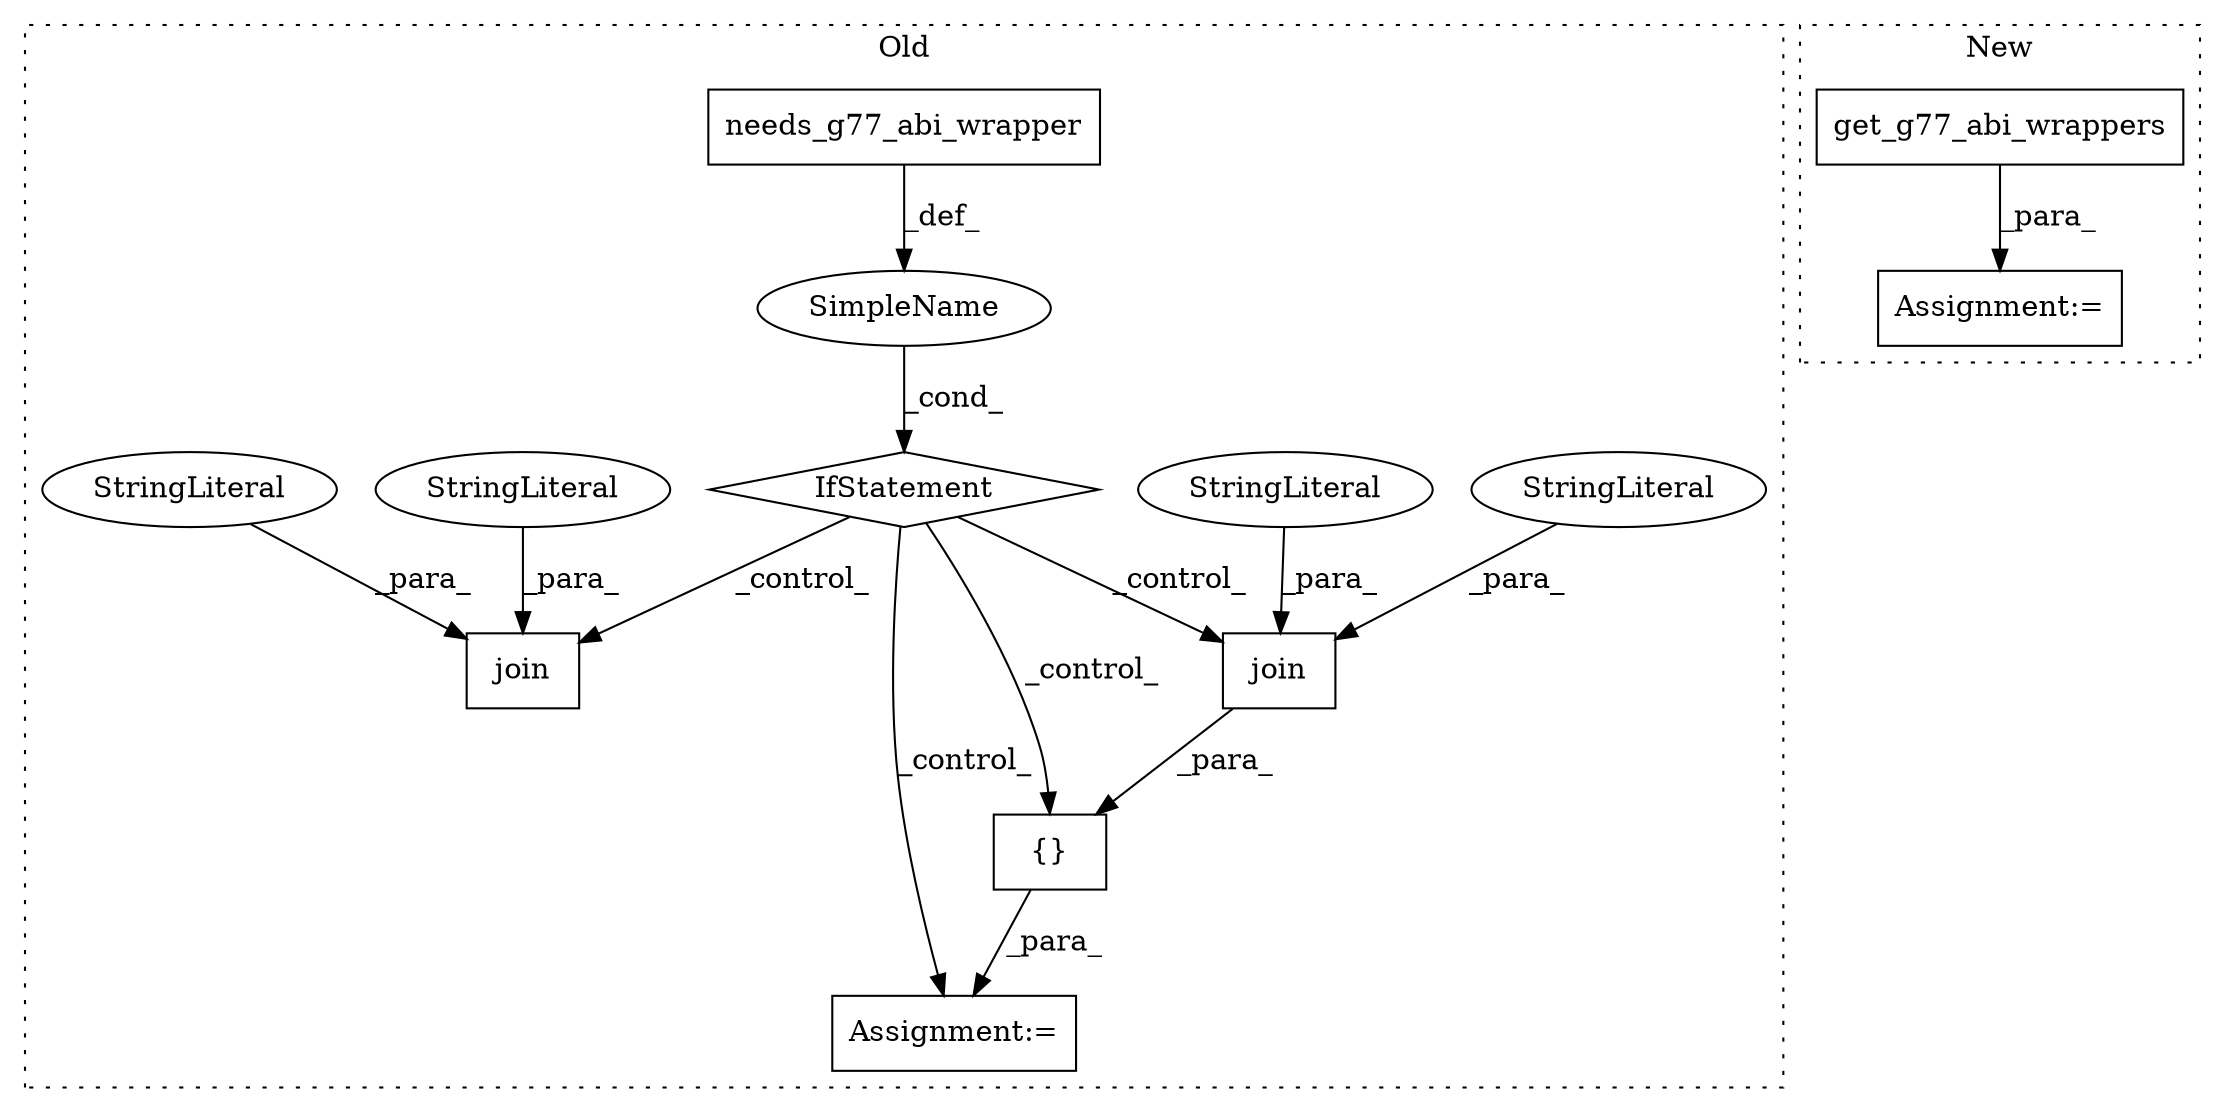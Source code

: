 digraph G {
subgraph cluster0 {
1 [label="needs_g77_abi_wrapper" a="32" s="952,984" l="22,1" shape="box"];
3 [label="{}" a="4" s="1158,1200" l="1,1" shape="box"];
4 [label="SimpleName" a="42" s="" l="" shape="ellipse"];
5 [label="IfStatement" a="25" s="948,985" l="4,2" shape="diamond"];
6 [label="join" a="32" s="1021,1064" l="5,1" shape="box"];
7 [label="Assignment:=" a="7" s="1147" l="2" shape="box"];
8 [label="join" a="32" s="1159,1199" l="5,1" shape="box"];
9 [label="StringLiteral" a="45" s="1164" l="8" shape="ellipse"];
10 [label="StringLiteral" a="45" s="1185" l="14" shape="ellipse"];
11 [label="StringLiteral" a="45" s="1035" l="11" shape="ellipse"];
13 [label="StringLiteral" a="45" s="1047" l="17" shape="ellipse"];
label = "Old";
style="dotted";
}
subgraph cluster1 {
2 [label="get_g77_abi_wrappers" a="32" s="963,994" l="21,1" shape="box"];
12 [label="Assignment:=" a="7" s="961" l="2" shape="box"];
label = "New";
style="dotted";
}
1 -> 4 [label="_def_"];
2 -> 12 [label="_para_"];
3 -> 7 [label="_para_"];
4 -> 5 [label="_cond_"];
5 -> 6 [label="_control_"];
5 -> 3 [label="_control_"];
5 -> 8 [label="_control_"];
5 -> 7 [label="_control_"];
8 -> 3 [label="_para_"];
9 -> 8 [label="_para_"];
10 -> 8 [label="_para_"];
11 -> 6 [label="_para_"];
13 -> 6 [label="_para_"];
}